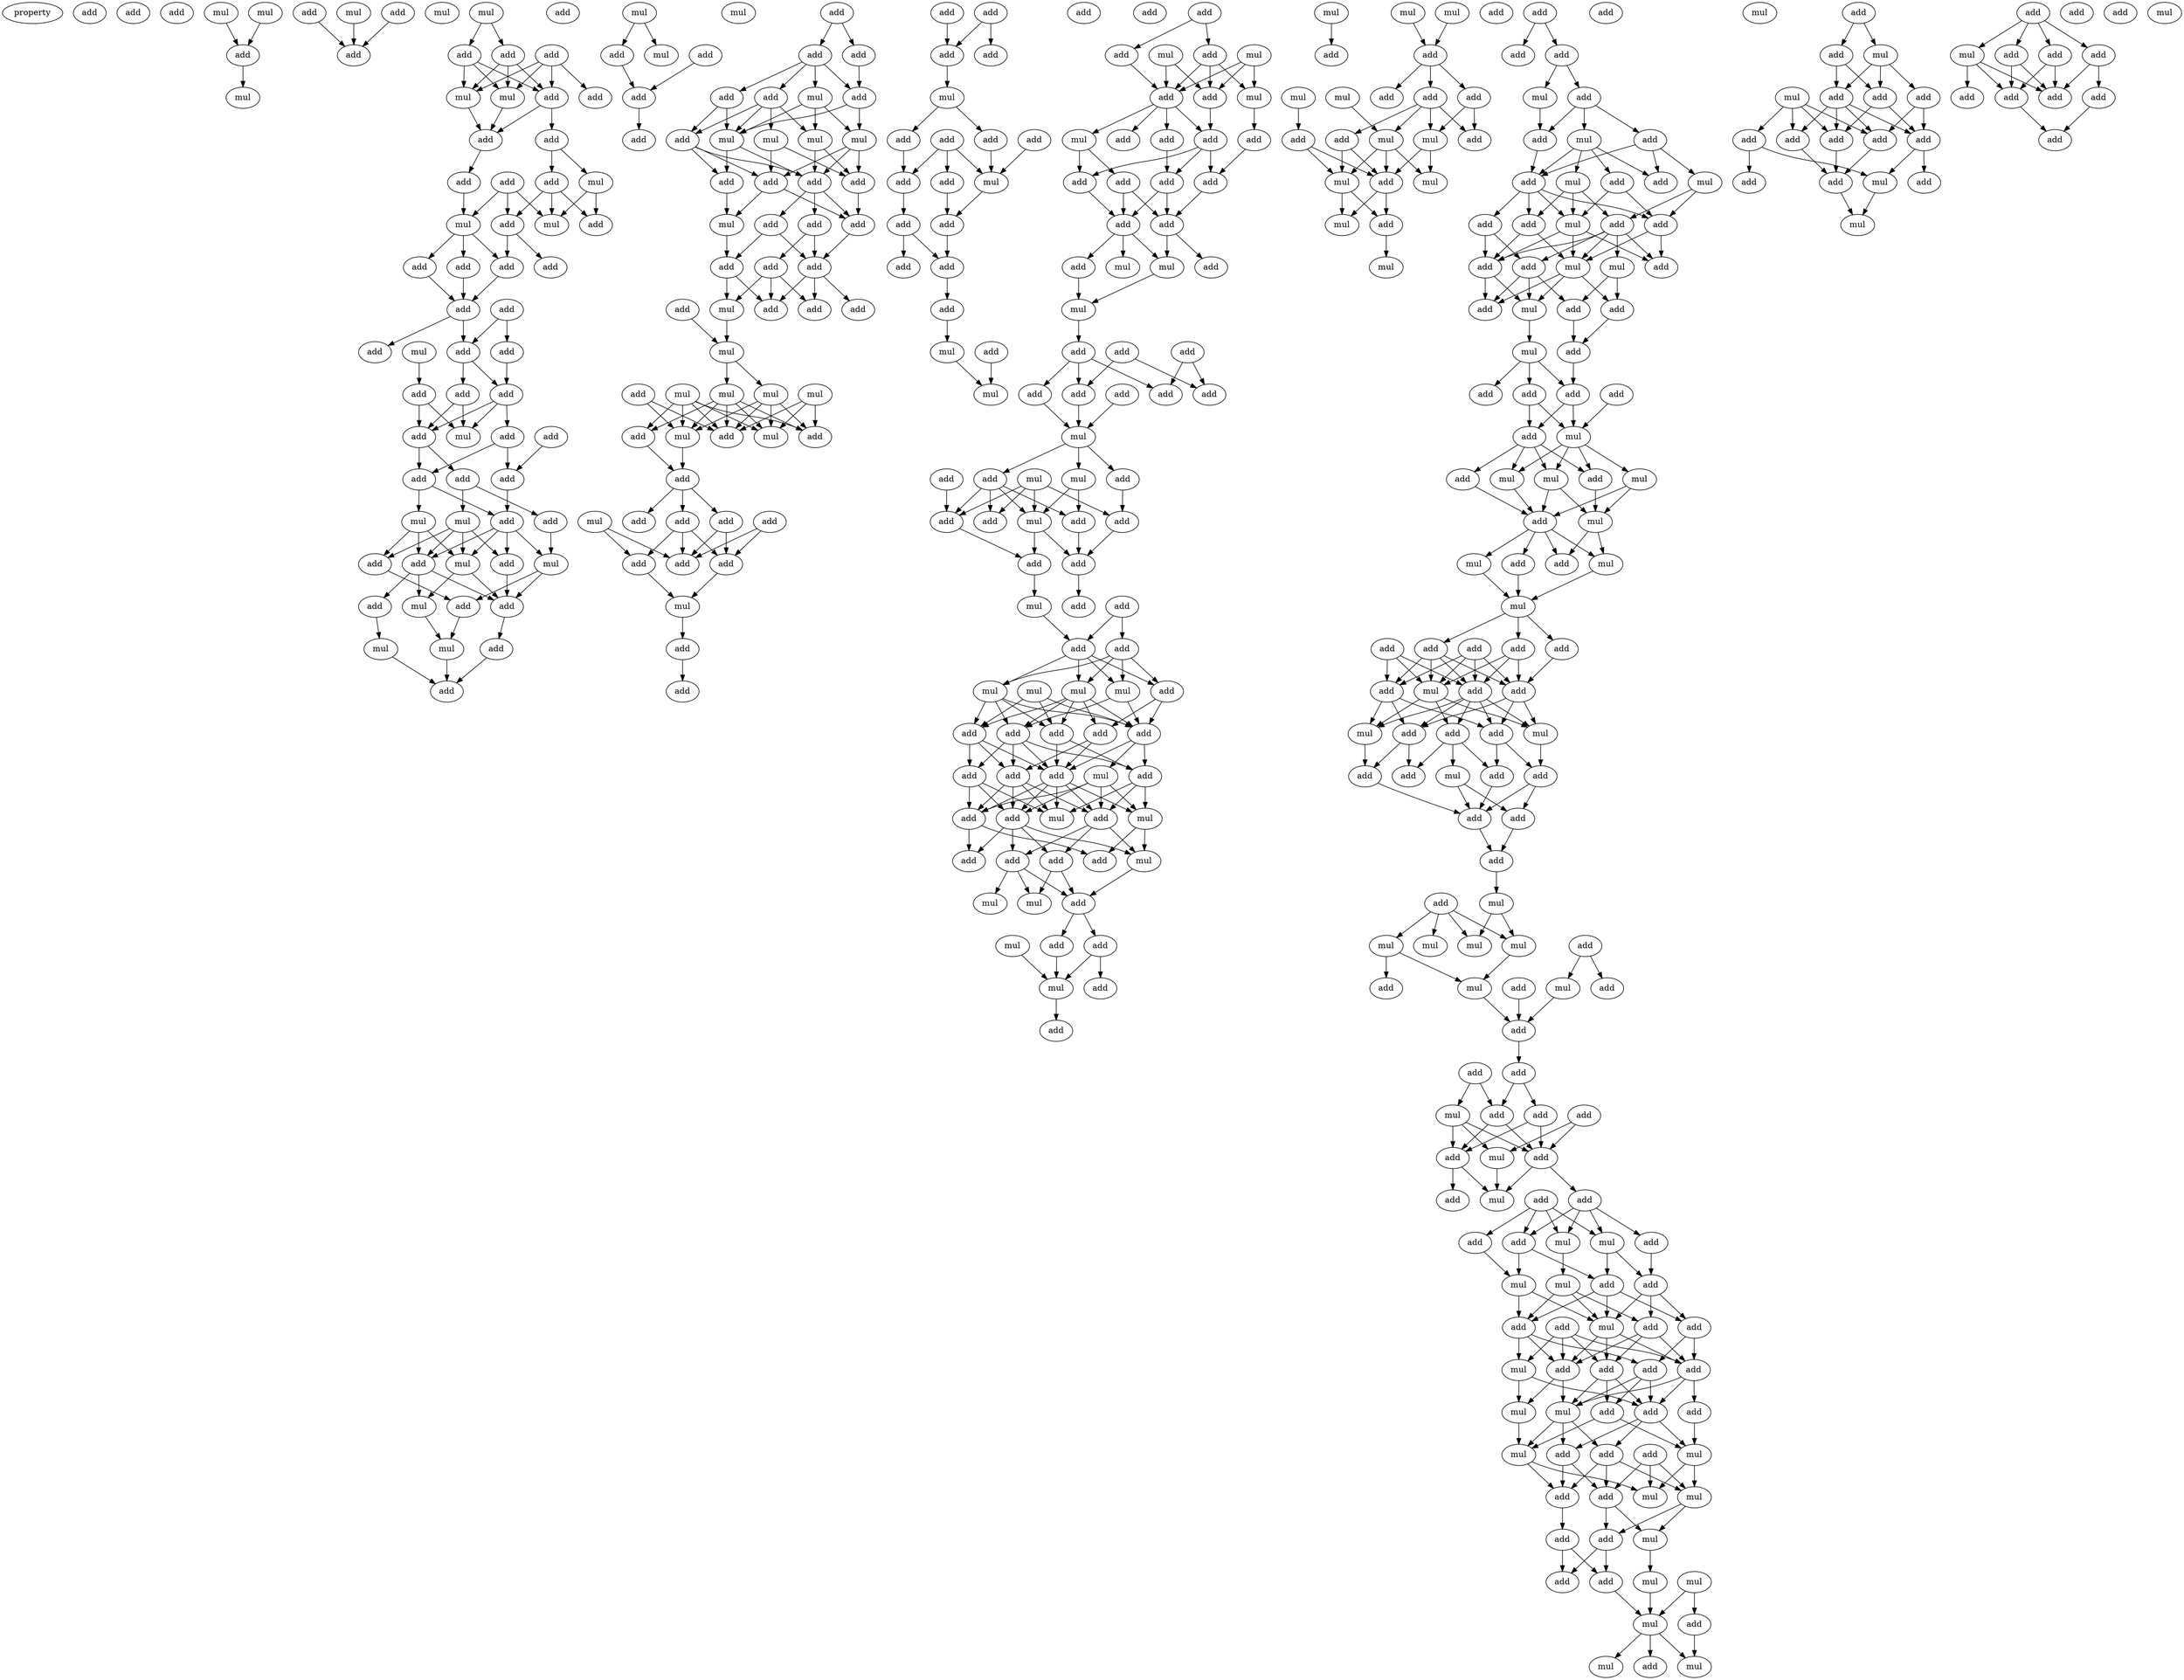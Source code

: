 digraph {
    node [fontcolor=black]
    property [mul=2,lf=1.5]
    0 [ label = add ];
    1 [ label = add ];
    2 [ label = add ];
    3 [ label = mul ];
    4 [ label = mul ];
    5 [ label = add ];
    6 [ label = add ];
    7 [ label = mul ];
    8 [ label = mul ];
    9 [ label = mul ];
    10 [ label = add ];
    11 [ label = add ];
    12 [ label = mul ];
    13 [ label = add ];
    14 [ label = add ];
    15 [ label = add ];
    16 [ label = add ];
    17 [ label = add ];
    18 [ label = mul ];
    19 [ label = mul ];
    20 [ label = add ];
    21 [ label = add ];
    22 [ label = add ];
    23 [ label = add ];
    24 [ label = add ];
    25 [ label = mul ];
    26 [ label = add ];
    27 [ label = mul ];
    28 [ label = mul ];
    29 [ label = add ];
    30 [ label = add ];
    31 [ label = add ];
    32 [ label = add ];
    33 [ label = add ];
    34 [ label = add ];
    35 [ label = add ];
    36 [ label = add ];
    37 [ label = add ];
    38 [ label = add ];
    39 [ label = mul ];
    40 [ label = add ];
    41 [ label = add ];
    42 [ label = add ];
    43 [ label = add ];
    44 [ label = mul ];
    45 [ label = add ];
    46 [ label = add ];
    47 [ label = add ];
    48 [ label = add ];
    49 [ label = add ];
    50 [ label = add ];
    51 [ label = add ];
    52 [ label = mul ];
    53 [ label = mul ];
    54 [ label = add ];
    55 [ label = mul ];
    56 [ label = add ];
    57 [ label = mul ];
    58 [ label = add ];
    59 [ label = add ];
    60 [ label = mul ];
    61 [ label = add ];
    62 [ label = add ];
    63 [ label = add ];
    64 [ label = add ];
    65 [ label = mul ];
    66 [ label = mul ];
    67 [ label = add ];
    68 [ label = mul ];
    69 [ label = add ];
    70 [ label = add ];
    71 [ label = mul ];
    72 [ label = mul ];
    73 [ label = add ];
    74 [ label = add ];
    75 [ label = add ];
    76 [ label = add ];
    77 [ label = add ];
    78 [ label = add ];
    79 [ label = add ];
    80 [ label = mul ];
    81 [ label = add ];
    82 [ label = mul ];
    83 [ label = mul ];
    84 [ label = add ];
    85 [ label = mul ];
    86 [ label = mul ];
    87 [ label = add ];
    88 [ label = add ];
    89 [ label = add ];
    90 [ label = add ];
    91 [ label = add ];
    92 [ label = mul ];
    93 [ label = add ];
    94 [ label = add ];
    95 [ label = add ];
    96 [ label = add ];
    97 [ label = add ];
    98 [ label = add ];
    99 [ label = add ];
    100 [ label = add ];
    101 [ label = mul ];
    102 [ label = add ];
    103 [ label = mul ];
    104 [ label = mul ];
    105 [ label = mul ];
    106 [ label = mul ];
    107 [ label = mul ];
    108 [ label = add ];
    109 [ label = add ];
    110 [ label = add ];
    111 [ label = mul ];
    112 [ label = mul ];
    113 [ label = add ];
    114 [ label = add ];
    115 [ label = mul ];
    116 [ label = add ];
    117 [ label = add ];
    118 [ label = add ];
    119 [ label = add ];
    120 [ label = add ];
    121 [ label = add ];
    122 [ label = add ];
    123 [ label = mul ];
    124 [ label = add ];
    125 [ label = add ];
    126 [ label = add ];
    127 [ label = add ];
    128 [ label = add ];
    129 [ label = add ];
    130 [ label = add ];
    131 [ label = mul ];
    132 [ label = add ];
    133 [ label = add ];
    134 [ label = add ];
    135 [ label = add ];
    136 [ label = add ];
    137 [ label = add ];
    138 [ label = mul ];
    139 [ label = add ];
    140 [ label = add ];
    141 [ label = add ];
    142 [ label = add ];
    143 [ label = add ];
    144 [ label = mul ];
    145 [ label = add ];
    146 [ label = add ];
    147 [ label = mul ];
    148 [ label = add ];
    149 [ label = mul ];
    150 [ label = add ];
    151 [ label = add ];
    152 [ label = mul ];
    153 [ label = add ];
    154 [ label = add ];
    155 [ label = mul ];
    156 [ label = add ];
    157 [ label = add ];
    158 [ label = add ];
    159 [ label = add ];
    160 [ label = mul ];
    161 [ label = add ];
    162 [ label = add ];
    163 [ label = add ];
    164 [ label = add ];
    165 [ label = add ];
    166 [ label = add ];
    167 [ label = mul ];
    168 [ label = add ];
    169 [ label = add ];
    170 [ label = mul ];
    171 [ label = mul ];
    172 [ label = add ];
    173 [ label = add ];
    174 [ label = add ];
    175 [ label = add ];
    176 [ label = add ];
    177 [ label = add ];
    178 [ label = add ];
    179 [ label = add ];
    180 [ label = mul ];
    181 [ label = add ];
    182 [ label = add ];
    183 [ label = mul ];
    184 [ label = add ];
    185 [ label = mul ];
    186 [ label = mul ];
    187 [ label = add ];
    188 [ label = add ];
    189 [ label = add ];
    190 [ label = add ];
    191 [ label = add ];
    192 [ label = add ];
    193 [ label = add ];
    194 [ label = mul ];
    195 [ label = add ];
    196 [ label = add ];
    197 [ label = add ];
    198 [ label = mul ];
    199 [ label = mul ];
    200 [ label = add ];
    201 [ label = mul ];
    202 [ label = mul ];
    203 [ label = add ];
    204 [ label = add ];
    205 [ label = add ];
    206 [ label = add ];
    207 [ label = add ];
    208 [ label = add ];
    209 [ label = mul ];
    210 [ label = add ];
    211 [ label = add ];
    212 [ label = add ];
    213 [ label = add ];
    214 [ label = mul ];
    215 [ label = add ];
    216 [ label = add ];
    217 [ label = mul ];
    218 [ label = add ];
    219 [ label = add ];
    220 [ label = add ];
    221 [ label = add ];
    222 [ label = mul ];
    223 [ label = add ];
    224 [ label = mul ];
    225 [ label = mul ];
    226 [ label = add ];
    227 [ label = add ];
    228 [ label = mul ];
    229 [ label = mul ];
    230 [ label = add ];
    231 [ label = add ];
    232 [ label = mul ];
    233 [ label = mul ];
    234 [ label = add ];
    235 [ label = mul ];
    236 [ label = add ];
    237 [ label = add ];
    238 [ label = mul ];
    239 [ label = add ];
    240 [ label = add ];
    241 [ label = add ];
    242 [ label = mul ];
    243 [ label = add ];
    244 [ label = mul ];
    245 [ label = add ];
    246 [ label = add ];
    247 [ label = mul ];
    248 [ label = mul ];
    249 [ label = mul ];
    250 [ label = add ];
    251 [ label = add ];
    252 [ label = add ];
    253 [ label = mul ];
    254 [ label = mul ];
    255 [ label = add ];
    256 [ label = add ];
    257 [ label = add ];
    258 [ label = mul ];
    259 [ label = add ];
    260 [ label = add ];
    261 [ label = mul ];
    262 [ label = add ];
    263 [ label = add ];
    264 [ label = mul ];
    265 [ label = mul ];
    266 [ label = add ];
    267 [ label = add ];
    268 [ label = add ];
    269 [ label = add ];
    270 [ label = mul ];
    271 [ label = add ];
    272 [ label = add ];
    273 [ label = mul ];
    274 [ label = add ];
    275 [ label = mul ];
    276 [ label = add ];
    277 [ label = mul ];
    278 [ label = add ];
    279 [ label = add ];
    280 [ label = add ];
    281 [ label = mul ];
    282 [ label = add ];
    283 [ label = add ];
    284 [ label = add ];
    285 [ label = add ];
    286 [ label = add ];
    287 [ label = add ];
    288 [ label = mul ];
    289 [ label = mul ];
    290 [ label = add ];
    291 [ label = add ];
    292 [ label = mul ];
    293 [ label = mul ];
    294 [ label = mul ];
    295 [ label = add ];
    296 [ label = mul ];
    297 [ label = add ];
    298 [ label = mul ];
    299 [ label = add ];
    300 [ label = add ];
    301 [ label = mul ];
    302 [ label = add ];
    303 [ label = add ];
    304 [ label = add ];
    305 [ label = add ];
    306 [ label = add ];
    307 [ label = mul ];
    308 [ label = add ];
    309 [ label = add ];
    310 [ label = add ];
    311 [ label = mul ];
    312 [ label = add ];
    313 [ label = add ];
    314 [ label = mul ];
    315 [ label = add ];
    316 [ label = mul ];
    317 [ label = add ];
    318 [ label = add ];
    319 [ label = add ];
    320 [ label = add ];
    321 [ label = add ];
    322 [ label = add ];
    323 [ label = mul ];
    324 [ label = add ];
    325 [ label = mul ];
    326 [ label = add ];
    327 [ label = mul ];
    328 [ label = add ];
    329 [ label = mul ];
    330 [ label = mul ];
    331 [ label = mul ];
    332 [ label = add ];
    333 [ label = add ];
    334 [ label = mul ];
    335 [ label = add ];
    336 [ label = mul ];
    337 [ label = add ];
    338 [ label = add ];
    339 [ label = add ];
    340 [ label = mul ];
    341 [ label = add ];
    342 [ label = add ];
    343 [ label = add ];
    344 [ label = add ];
    345 [ label = add ];
    346 [ label = mul ];
    347 [ label = add ];
    348 [ label = mul ];
    349 [ label = add ];
    350 [ label = add ];
    351 [ label = mul ];
    352 [ label = add ];
    353 [ label = add ];
    354 [ label = mul ];
    355 [ label = add ];
    356 [ label = add ];
    357 [ label = mul ];
    358 [ label = add ];
    359 [ label = mul ];
    360 [ label = add ];
    361 [ label = add ];
    362 [ label = mul ];
    363 [ label = add ];
    364 [ label = add ];
    365 [ label = add ];
    366 [ label = add ];
    367 [ label = add ];
    368 [ label = mul ];
    369 [ label = add ];
    370 [ label = add ];
    371 [ label = add ];
    372 [ label = mul ];
    373 [ label = add ];
    374 [ label = mul ];
    375 [ label = add ];
    376 [ label = add ];
    377 [ label = mul ];
    378 [ label = mul ];
    379 [ label = add ];
    380 [ label = mul ];
    381 [ label = add ];
    382 [ label = add ];
    383 [ label = mul ];
    384 [ label = add ];
    385 [ label = add ];
    386 [ label = mul ];
    387 [ label = mul ];
    388 [ label = add ];
    389 [ label = mul ];
    390 [ label = add ];
    391 [ label = mul ];
    392 [ label = add ];
    393 [ label = mul ];
    394 [ label = add ];
    395 [ label = mul ];
    396 [ label = add ];
    397 [ label = add ];
    398 [ label = mul ];
    399 [ label = add ];
    400 [ label = add ];
    401 [ label = mul ];
    402 [ label = add ];
    403 [ label = add ];
    404 [ label = add ];
    405 [ label = add ];
    406 [ label = add ];
    407 [ label = add ];
    408 [ label = add ];
    409 [ label = add ];
    410 [ label = mul ];
    411 [ label = add ];
    412 [ label = mul ];
    413 [ label = add ];
    414 [ label = add ];
    415 [ label = mul ];
    416 [ label = add ];
    417 [ label = add ];
    418 [ label = add ];
    419 [ label = add ];
    420 [ label = add ];
    421 [ label = add ];
    422 [ label = add ];
    423 [ label = add ];
    424 [ label = add ];
    425 [ label = mul ];
    3 -> 5 [ name = 0 ];
    4 -> 5 [ name = 1 ];
    5 -> 7 [ name = 2 ];
    6 -> 11 [ name = 3 ];
    9 -> 11 [ name = 4 ];
    10 -> 11 [ name = 5 ];
    12 -> 15 [ name = 6 ];
    12 -> 16 [ name = 7 ];
    14 -> 17 [ name = 8 ];
    14 -> 18 [ name = 9 ];
    14 -> 19 [ name = 10 ];
    14 -> 20 [ name = 11 ];
    15 -> 17 [ name = 12 ];
    15 -> 18 [ name = 13 ];
    15 -> 19 [ name = 14 ];
    16 -> 17 [ name = 15 ];
    16 -> 18 [ name = 16 ];
    16 -> 19 [ name = 17 ];
    17 -> 21 [ name = 18 ];
    17 -> 22 [ name = 19 ];
    18 -> 21 [ name = 20 ];
    19 -> 21 [ name = 21 ];
    21 -> 26 [ name = 22 ];
    22 -> 24 [ name = 23 ];
    22 -> 25 [ name = 24 ];
    23 -> 27 [ name = 25 ];
    23 -> 28 [ name = 26 ];
    23 -> 29 [ name = 27 ];
    24 -> 27 [ name = 28 ];
    24 -> 29 [ name = 29 ];
    24 -> 30 [ name = 30 ];
    25 -> 27 [ name = 31 ];
    25 -> 30 [ name = 32 ];
    26 -> 28 [ name = 33 ];
    28 -> 32 [ name = 34 ];
    28 -> 33 [ name = 35 ];
    28 -> 34 [ name = 36 ];
    29 -> 31 [ name = 37 ];
    29 -> 32 [ name = 38 ];
    32 -> 36 [ name = 39 ];
    33 -> 36 [ name = 40 ];
    34 -> 36 [ name = 41 ];
    35 -> 38 [ name = 42 ];
    35 -> 40 [ name = 43 ];
    36 -> 37 [ name = 44 ];
    36 -> 40 [ name = 45 ];
    38 -> 41 [ name = 46 ];
    39 -> 43 [ name = 47 ];
    40 -> 41 [ name = 48 ];
    40 -> 42 [ name = 49 ];
    41 -> 44 [ name = 50 ];
    41 -> 46 [ name = 51 ];
    41 -> 47 [ name = 52 ];
    42 -> 44 [ name = 53 ];
    42 -> 46 [ name = 54 ];
    43 -> 44 [ name = 55 ];
    43 -> 46 [ name = 56 ];
    45 -> 49 [ name = 57 ];
    46 -> 48 [ name = 58 ];
    46 -> 50 [ name = 59 ];
    47 -> 49 [ name = 60 ];
    47 -> 50 [ name = 61 ];
    48 -> 51 [ name = 62 ];
    48 -> 53 [ name = 63 ];
    49 -> 54 [ name = 64 ];
    50 -> 52 [ name = 65 ];
    50 -> 54 [ name = 66 ];
    51 -> 55 [ name = 67 ];
    52 -> 56 [ name = 68 ];
    52 -> 57 [ name = 69 ];
    52 -> 59 [ name = 70 ];
    53 -> 56 [ name = 71 ];
    53 -> 57 [ name = 72 ];
    53 -> 58 [ name = 73 ];
    53 -> 59 [ name = 74 ];
    54 -> 55 [ name = 75 ];
    54 -> 57 [ name = 76 ];
    54 -> 58 [ name = 77 ];
    54 -> 59 [ name = 78 ];
    55 -> 61 [ name = 79 ];
    55 -> 62 [ name = 80 ];
    56 -> 61 [ name = 81 ];
    57 -> 60 [ name = 82 ];
    57 -> 62 [ name = 83 ];
    58 -> 62 [ name = 84 ];
    59 -> 60 [ name = 85 ];
    59 -> 62 [ name = 86 ];
    59 -> 63 [ name = 87 ];
    60 -> 66 [ name = 88 ];
    61 -> 66 [ name = 89 ];
    62 -> 64 [ name = 90 ];
    63 -> 65 [ name = 91 ];
    64 -> 67 [ name = 92 ];
    65 -> 67 [ name = 93 ];
    66 -> 67 [ name = 94 ];
    68 -> 69 [ name = 95 ];
    68 -> 71 [ name = 96 ];
    69 -> 73 [ name = 97 ];
    70 -> 73 [ name = 98 ];
    73 -> 74 [ name = 99 ];
    75 -> 76 [ name = 100 ];
    75 -> 77 [ name = 101 ];
    76 -> 79 [ name = 102 ];
    77 -> 78 [ name = 103 ];
    77 -> 79 [ name = 104 ];
    77 -> 80 [ name = 105 ];
    77 -> 81 [ name = 106 ];
    78 -> 82 [ name = 107 ];
    78 -> 84 [ name = 108 ];
    78 -> 85 [ name = 109 ];
    78 -> 86 [ name = 110 ];
    79 -> 83 [ name = 111 ];
    79 -> 86 [ name = 112 ];
    80 -> 83 [ name = 113 ];
    80 -> 85 [ name = 114 ];
    80 -> 86 [ name = 115 ];
    81 -> 84 [ name = 116 ];
    81 -> 86 [ name = 117 ];
    82 -> 89 [ name = 118 ];
    82 -> 90 [ name = 119 ];
    83 -> 88 [ name = 120 ];
    83 -> 89 [ name = 121 ];
    83 -> 90 [ name = 122 ];
    84 -> 87 [ name = 123 ];
    84 -> 88 [ name = 124 ];
    84 -> 90 [ name = 125 ];
    85 -> 88 [ name = 126 ];
    85 -> 89 [ name = 127 ];
    86 -> 87 [ name = 128 ];
    86 -> 88 [ name = 129 ];
    87 -> 92 [ name = 130 ];
    88 -> 91 [ name = 131 ];
    88 -> 93 [ name = 132 ];
    88 -> 94 [ name = 133 ];
    89 -> 93 [ name = 134 ];
    90 -> 92 [ name = 135 ];
    90 -> 93 [ name = 136 ];
    91 -> 96 [ name = 137 ];
    91 -> 97 [ name = 138 ];
    92 -> 96 [ name = 139 ];
    93 -> 97 [ name = 140 ];
    94 -> 95 [ name = 141 ];
    94 -> 97 [ name = 142 ];
    95 -> 98 [ name = 143 ];
    95 -> 99 [ name = 144 ];
    95 -> 101 [ name = 145 ];
    96 -> 98 [ name = 146 ];
    96 -> 101 [ name = 147 ];
    97 -> 98 [ name = 148 ];
    97 -> 99 [ name = 149 ];
    97 -> 102 [ name = 150 ];
    100 -> 103 [ name = 151 ];
    101 -> 103 [ name = 152 ];
    103 -> 105 [ name = 153 ];
    103 -> 107 [ name = 154 ];
    104 -> 109 [ name = 155 ];
    104 -> 110 [ name = 156 ];
    104 -> 111 [ name = 157 ];
    104 -> 112 [ name = 158 ];
    104 -> 113 [ name = 159 ];
    105 -> 110 [ name = 160 ];
    105 -> 111 [ name = 161 ];
    105 -> 112 [ name = 162 ];
    105 -> 113 [ name = 163 ];
    106 -> 110 [ name = 164 ];
    106 -> 111 [ name = 165 ];
    106 -> 113 [ name = 166 ];
    107 -> 109 [ name = 167 ];
    107 -> 110 [ name = 168 ];
    107 -> 111 [ name = 169 ];
    107 -> 112 [ name = 170 ];
    107 -> 113 [ name = 171 ];
    108 -> 110 [ name = 172 ];
    108 -> 112 [ name = 173 ];
    109 -> 114 [ name = 174 ];
    112 -> 114 [ name = 175 ];
    114 -> 117 [ name = 176 ];
    114 -> 118 [ name = 177 ];
    114 -> 119 [ name = 178 ];
    115 -> 120 [ name = 179 ];
    115 -> 122 [ name = 180 ];
    116 -> 121 [ name = 181 ];
    116 -> 122 [ name = 182 ];
    117 -> 121 [ name = 183 ];
    117 -> 122 [ name = 184 ];
    118 -> 120 [ name = 185 ];
    118 -> 121 [ name = 186 ];
    118 -> 122 [ name = 187 ];
    120 -> 123 [ name = 188 ];
    121 -> 123 [ name = 189 ];
    123 -> 124 [ name = 190 ];
    124 -> 130 [ name = 191 ];
    125 -> 129 [ name = 192 ];
    126 -> 128 [ name = 193 ];
    126 -> 129 [ name = 194 ];
    129 -> 131 [ name = 195 ];
    131 -> 133 [ name = 196 ];
    131 -> 135 [ name = 197 ];
    132 -> 136 [ name = 198 ];
    132 -> 137 [ name = 199 ];
    132 -> 138 [ name = 200 ];
    133 -> 136 [ name = 201 ];
    134 -> 138 [ name = 202 ];
    135 -> 138 [ name = 203 ];
    136 -> 139 [ name = 204 ];
    137 -> 140 [ name = 205 ];
    138 -> 140 [ name = 206 ];
    139 -> 141 [ name = 207 ];
    139 -> 142 [ name = 208 ];
    140 -> 142 [ name = 209 ];
    142 -> 143 [ name = 210 ];
    143 -> 144 [ name = 211 ];
    144 -> 147 [ name = 212 ];
    145 -> 147 [ name = 213 ];
    148 -> 150 [ name = 214 ];
    148 -> 151 [ name = 215 ];
    149 -> 153 [ name = 216 ];
    149 -> 154 [ name = 217 ];
    149 -> 155 [ name = 218 ];
    150 -> 154 [ name = 219 ];
    151 -> 153 [ name = 220 ];
    151 -> 154 [ name = 221 ];
    151 -> 155 [ name = 222 ];
    152 -> 153 [ name = 223 ];
    152 -> 154 [ name = 224 ];
    153 -> 159 [ name = 225 ];
    154 -> 156 [ name = 226 ];
    154 -> 157 [ name = 227 ];
    154 -> 159 [ name = 228 ];
    154 -> 160 [ name = 229 ];
    155 -> 158 [ name = 230 ];
    157 -> 161 [ name = 231 ];
    158 -> 163 [ name = 232 ];
    159 -> 161 [ name = 233 ];
    159 -> 162 [ name = 234 ];
    159 -> 163 [ name = 235 ];
    160 -> 162 [ name = 236 ];
    160 -> 164 [ name = 237 ];
    161 -> 165 [ name = 238 ];
    161 -> 166 [ name = 239 ];
    162 -> 166 [ name = 240 ];
    163 -> 165 [ name = 241 ];
    164 -> 165 [ name = 242 ];
    164 -> 166 [ name = 243 ];
    165 -> 167 [ name = 244 ];
    165 -> 169 [ name = 245 ];
    166 -> 167 [ name = 246 ];
    166 -> 168 [ name = 247 ];
    166 -> 170 [ name = 248 ];
    167 -> 171 [ name = 249 ];
    168 -> 171 [ name = 250 ];
    171 -> 173 [ name = 251 ];
    172 -> 176 [ name = 252 ];
    172 -> 177 [ name = 253 ];
    173 -> 175 [ name = 254 ];
    173 -> 176 [ name = 255 ];
    173 -> 179 [ name = 256 ];
    174 -> 175 [ name = 257 ];
    174 -> 177 [ name = 258 ];
    175 -> 180 [ name = 259 ];
    178 -> 180 [ name = 260 ];
    179 -> 180 [ name = 261 ];
    180 -> 181 [ name = 262 ];
    180 -> 182 [ name = 263 ];
    180 -> 183 [ name = 264 ];
    181 -> 190 [ name = 265 ];
    182 -> 186 [ name = 266 ];
    182 -> 187 [ name = 267 ];
    182 -> 188 [ name = 268 ];
    182 -> 189 [ name = 269 ];
    183 -> 186 [ name = 270 ];
    183 -> 189 [ name = 271 ];
    184 -> 187 [ name = 272 ];
    185 -> 186 [ name = 273 ];
    185 -> 187 [ name = 274 ];
    185 -> 188 [ name = 275 ];
    185 -> 190 [ name = 276 ];
    186 -> 191 [ name = 277 ];
    186 -> 192 [ name = 278 ];
    187 -> 191 [ name = 279 ];
    189 -> 192 [ name = 280 ];
    190 -> 192 [ name = 281 ];
    191 -> 194 [ name = 282 ];
    192 -> 193 [ name = 283 ];
    194 -> 196 [ name = 284 ];
    195 -> 196 [ name = 285 ];
    195 -> 197 [ name = 286 ];
    196 -> 198 [ name = 287 ];
    196 -> 199 [ name = 288 ];
    196 -> 200 [ name = 289 ];
    196 -> 202 [ name = 290 ];
    197 -> 198 [ name = 291 ];
    197 -> 199 [ name = 292 ];
    197 -> 200 [ name = 293 ];
    197 -> 202 [ name = 294 ];
    198 -> 203 [ name = 295 ];
    198 -> 205 [ name = 296 ];
    199 -> 203 [ name = 297 ];
    199 -> 204 [ name = 298 ];
    199 -> 205 [ name = 299 ];
    199 -> 206 [ name = 300 ];
    199 -> 207 [ name = 301 ];
    200 -> 205 [ name = 302 ];
    200 -> 207 [ name = 303 ];
    201 -> 204 [ name = 304 ];
    201 -> 205 [ name = 305 ];
    201 -> 206 [ name = 306 ];
    202 -> 203 [ name = 307 ];
    202 -> 204 [ name = 308 ];
    202 -> 205 [ name = 309 ];
    202 -> 206 [ name = 310 ];
    203 -> 208 [ name = 311 ];
    203 -> 210 [ name = 312 ];
    203 -> 211 [ name = 313 ];
    203 -> 212 [ name = 314 ];
    204 -> 208 [ name = 315 ];
    204 -> 212 [ name = 316 ];
    205 -> 208 [ name = 317 ];
    205 -> 209 [ name = 318 ];
    205 -> 212 [ name = 319 ];
    206 -> 210 [ name = 320 ];
    206 -> 211 [ name = 321 ];
    206 -> 212 [ name = 322 ];
    207 -> 211 [ name = 323 ];
    207 -> 212 [ name = 324 ];
    208 -> 214 [ name = 325 ];
    208 -> 215 [ name = 326 ];
    208 -> 217 [ name = 327 ];
    209 -> 213 [ name = 328 ];
    209 -> 214 [ name = 329 ];
    209 -> 215 [ name = 330 ];
    209 -> 216 [ name = 331 ];
    210 -> 213 [ name = 332 ];
    210 -> 216 [ name = 333 ];
    210 -> 217 [ name = 334 ];
    211 -> 213 [ name = 335 ];
    211 -> 215 [ name = 336 ];
    211 -> 216 [ name = 337 ];
    211 -> 217 [ name = 338 ];
    212 -> 213 [ name = 339 ];
    212 -> 214 [ name = 340 ];
    212 -> 215 [ name = 341 ];
    212 -> 216 [ name = 342 ];
    212 -> 217 [ name = 343 ];
    213 -> 219 [ name = 344 ];
    213 -> 221 [ name = 345 ];
    214 -> 221 [ name = 346 ];
    214 -> 222 [ name = 347 ];
    215 -> 218 [ name = 348 ];
    215 -> 220 [ name = 349 ];
    215 -> 222 [ name = 350 ];
    216 -> 218 [ name = 351 ];
    216 -> 219 [ name = 352 ];
    216 -> 220 [ name = 353 ];
    216 -> 222 [ name = 354 ];
    218 -> 223 [ name = 355 ];
    218 -> 224 [ name = 356 ];
    218 -> 225 [ name = 357 ];
    220 -> 223 [ name = 358 ];
    220 -> 224 [ name = 359 ];
    222 -> 223 [ name = 360 ];
    223 -> 226 [ name = 361 ];
    223 -> 227 [ name = 362 ];
    226 -> 229 [ name = 363 ];
    226 -> 230 [ name = 364 ];
    227 -> 229 [ name = 365 ];
    228 -> 229 [ name = 366 ];
    229 -> 231 [ name = 367 ];
    232 -> 234 [ name = 368 ];
    233 -> 237 [ name = 369 ];
    235 -> 237 [ name = 370 ];
    237 -> 239 [ name = 371 ];
    237 -> 240 [ name = 372 ];
    237 -> 241 [ name = 373 ];
    238 -> 246 [ name = 374 ];
    239 -> 243 [ name = 375 ];
    239 -> 244 [ name = 376 ];
    240 -> 243 [ name = 377 ];
    240 -> 244 [ name = 378 ];
    240 -> 245 [ name = 379 ];
    240 -> 247 [ name = 380 ];
    242 -> 247 [ name = 381 ];
    244 -> 248 [ name = 382 ];
    244 -> 250 [ name = 383 ];
    245 -> 249 [ name = 384 ];
    245 -> 250 [ name = 385 ];
    246 -> 249 [ name = 386 ];
    246 -> 250 [ name = 387 ];
    247 -> 248 [ name = 388 ];
    247 -> 249 [ name = 389 ];
    247 -> 250 [ name = 390 ];
    249 -> 251 [ name = 391 ];
    249 -> 253 [ name = 392 ];
    250 -> 251 [ name = 393 ];
    250 -> 253 [ name = 394 ];
    251 -> 254 [ name = 395 ];
    252 -> 255 [ name = 396 ];
    252 -> 256 [ name = 397 ];
    256 -> 257 [ name = 398 ];
    256 -> 258 [ name = 399 ];
    257 -> 259 [ name = 400 ];
    257 -> 260 [ name = 401 ];
    257 -> 261 [ name = 402 ];
    258 -> 259 [ name = 403 ];
    259 -> 263 [ name = 404 ];
    260 -> 262 [ name = 405 ];
    260 -> 263 [ name = 406 ];
    260 -> 265 [ name = 407 ];
    261 -> 262 [ name = 408 ];
    261 -> 263 [ name = 409 ];
    261 -> 264 [ name = 410 ];
    261 -> 266 [ name = 411 ];
    263 -> 267 [ name = 412 ];
    263 -> 268 [ name = 413 ];
    263 -> 269 [ name = 414 ];
    263 -> 270 [ name = 415 ];
    264 -> 269 [ name = 416 ];
    264 -> 270 [ name = 417 ];
    264 -> 271 [ name = 418 ];
    265 -> 267 [ name = 419 ];
    265 -> 271 [ name = 420 ];
    266 -> 267 [ name = 421 ];
    266 -> 270 [ name = 422 ];
    267 -> 274 [ name = 423 ];
    267 -> 275 [ name = 424 ];
    268 -> 272 [ name = 425 ];
    268 -> 276 [ name = 426 ];
    269 -> 275 [ name = 427 ];
    269 -> 276 [ name = 428 ];
    270 -> 274 [ name = 429 ];
    270 -> 275 [ name = 430 ];
    270 -> 276 [ name = 431 ];
    271 -> 272 [ name = 432 ];
    271 -> 273 [ name = 433 ];
    271 -> 274 [ name = 434 ];
    271 -> 275 [ name = 435 ];
    271 -> 276 [ name = 436 ];
    272 -> 277 [ name = 437 ];
    272 -> 278 [ name = 438 ];
    272 -> 279 [ name = 439 ];
    273 -> 278 [ name = 440 ];
    273 -> 280 [ name = 441 ];
    275 -> 277 [ name = 442 ];
    275 -> 279 [ name = 443 ];
    275 -> 280 [ name = 444 ];
    276 -> 277 [ name = 445 ];
    276 -> 279 [ name = 446 ];
    277 -> 281 [ name = 447 ];
    278 -> 282 [ name = 448 ];
    280 -> 282 [ name = 449 ];
    281 -> 283 [ name = 450 ];
    281 -> 284 [ name = 451 ];
    281 -> 286 [ name = 452 ];
    282 -> 286 [ name = 453 ];
    284 -> 287 [ name = 454 ];
    284 -> 288 [ name = 455 ];
    285 -> 288 [ name = 456 ];
    286 -> 287 [ name = 457 ];
    286 -> 288 [ name = 458 ];
    287 -> 289 [ name = 459 ];
    287 -> 290 [ name = 460 ];
    287 -> 291 [ name = 461 ];
    287 -> 293 [ name = 462 ];
    288 -> 289 [ name = 463 ];
    288 -> 290 [ name = 464 ];
    288 -> 292 [ name = 465 ];
    288 -> 293 [ name = 466 ];
    289 -> 295 [ name = 467 ];
    290 -> 294 [ name = 468 ];
    291 -> 295 [ name = 469 ];
    292 -> 294 [ name = 470 ];
    292 -> 295 [ name = 471 ];
    293 -> 294 [ name = 472 ];
    293 -> 295 [ name = 473 ];
    294 -> 298 [ name = 474 ];
    294 -> 299 [ name = 475 ];
    295 -> 296 [ name = 476 ];
    295 -> 298 [ name = 477 ];
    295 -> 299 [ name = 478 ];
    295 -> 300 [ name = 479 ];
    296 -> 301 [ name = 480 ];
    298 -> 301 [ name = 481 ];
    300 -> 301 [ name = 482 ];
    301 -> 302 [ name = 483 ];
    301 -> 303 [ name = 484 ];
    301 -> 305 [ name = 485 ];
    302 -> 307 [ name = 486 ];
    302 -> 309 [ name = 487 ];
    302 -> 310 [ name = 488 ];
    303 -> 307 [ name = 489 ];
    303 -> 308 [ name = 490 ];
    303 -> 309 [ name = 491 ];
    303 -> 310 [ name = 492 ];
    304 -> 307 [ name = 493 ];
    304 -> 308 [ name = 494 ];
    304 -> 309 [ name = 495 ];
    304 -> 310 [ name = 496 ];
    305 -> 310 [ name = 497 ];
    306 -> 307 [ name = 498 ];
    306 -> 308 [ name = 499 ];
    306 -> 309 [ name = 500 ];
    307 -> 311 [ name = 501 ];
    307 -> 314 [ name = 502 ];
    307 -> 315 [ name = 503 ];
    308 -> 311 [ name = 504 ];
    308 -> 312 [ name = 505 ];
    308 -> 313 [ name = 506 ];
    309 -> 311 [ name = 507 ];
    309 -> 312 [ name = 508 ];
    309 -> 313 [ name = 509 ];
    309 -> 314 [ name = 510 ];
    309 -> 315 [ name = 511 ];
    310 -> 312 [ name = 512 ];
    310 -> 313 [ name = 513 ];
    310 -> 314 [ name = 514 ];
    311 -> 319 [ name = 515 ];
    312 -> 317 [ name = 516 ];
    312 -> 319 [ name = 517 ];
    313 -> 318 [ name = 518 ];
    313 -> 320 [ name = 519 ];
    314 -> 318 [ name = 520 ];
    315 -> 316 [ name = 521 ];
    315 -> 317 [ name = 522 ];
    315 -> 320 [ name = 523 ];
    316 -> 321 [ name = 524 ];
    316 -> 322 [ name = 525 ];
    318 -> 321 [ name = 526 ];
    318 -> 322 [ name = 527 ];
    319 -> 322 [ name = 528 ];
    320 -> 322 [ name = 529 ];
    321 -> 324 [ name = 530 ];
    322 -> 324 [ name = 531 ];
    324 -> 325 [ name = 532 ];
    325 -> 330 [ name = 533 ];
    325 -> 331 [ name = 534 ];
    326 -> 327 [ name = 535 ];
    326 -> 329 [ name = 536 ];
    326 -> 330 [ name = 537 ];
    326 -> 331 [ name = 538 ];
    328 -> 335 [ name = 539 ];
    328 -> 336 [ name = 540 ];
    329 -> 332 [ name = 541 ];
    329 -> 334 [ name = 542 ];
    330 -> 334 [ name = 543 ];
    333 -> 337 [ name = 544 ];
    334 -> 337 [ name = 545 ];
    336 -> 337 [ name = 546 ];
    337 -> 338 [ name = 547 ];
    338 -> 341 [ name = 548 ];
    338 -> 343 [ name = 549 ];
    339 -> 340 [ name = 550 ];
    339 -> 341 [ name = 551 ];
    340 -> 344 [ name = 552 ];
    340 -> 345 [ name = 553 ];
    340 -> 346 [ name = 554 ];
    341 -> 344 [ name = 555 ];
    341 -> 345 [ name = 556 ];
    342 -> 345 [ name = 557 ];
    342 -> 346 [ name = 558 ];
    343 -> 344 [ name = 559 ];
    343 -> 345 [ name = 560 ];
    344 -> 347 [ name = 561 ];
    344 -> 348 [ name = 562 ];
    345 -> 348 [ name = 563 ];
    345 -> 349 [ name = 564 ];
    346 -> 348 [ name = 565 ];
    349 -> 351 [ name = 566 ];
    349 -> 352 [ name = 567 ];
    349 -> 353 [ name = 568 ];
    349 -> 354 [ name = 569 ];
    350 -> 351 [ name = 570 ];
    350 -> 353 [ name = 571 ];
    350 -> 354 [ name = 572 ];
    350 -> 355 [ name = 573 ];
    351 -> 357 [ name = 574 ];
    352 -> 356 [ name = 575 ];
    353 -> 358 [ name = 576 ];
    353 -> 359 [ name = 577 ];
    354 -> 356 [ name = 578 ];
    354 -> 358 [ name = 579 ];
    355 -> 359 [ name = 580 ];
    356 -> 362 [ name = 581 ];
    356 -> 363 [ name = 582 ];
    356 -> 364 [ name = 583 ];
    357 -> 360 [ name = 584 ];
    357 -> 362 [ name = 585 ];
    357 -> 363 [ name = 586 ];
    358 -> 360 [ name = 587 ];
    358 -> 362 [ name = 588 ];
    358 -> 364 [ name = 589 ];
    359 -> 360 [ name = 590 ];
    359 -> 362 [ name = 591 ];
    360 -> 365 [ name = 592 ];
    360 -> 368 [ name = 593 ];
    360 -> 369 [ name = 594 ];
    361 -> 365 [ name = 595 ];
    361 -> 366 [ name = 596 ];
    361 -> 367 [ name = 597 ];
    361 -> 368 [ name = 598 ];
    362 -> 365 [ name = 599 ];
    362 -> 366 [ name = 600 ];
    362 -> 367 [ name = 601 ];
    363 -> 365 [ name = 602 ];
    363 -> 366 [ name = 603 ];
    363 -> 367 [ name = 604 ];
    364 -> 367 [ name = 605 ];
    364 -> 369 [ name = 606 ];
    365 -> 372 [ name = 607 ];
    365 -> 374 [ name = 608 ];
    366 -> 370 [ name = 609 ];
    366 -> 373 [ name = 610 ];
    366 -> 374 [ name = 611 ];
    367 -> 370 [ name = 612 ];
    367 -> 371 [ name = 613 ];
    367 -> 374 [ name = 614 ];
    368 -> 370 [ name = 615 ];
    368 -> 372 [ name = 616 ];
    369 -> 370 [ name = 617 ];
    369 -> 373 [ name = 618 ];
    369 -> 374 [ name = 619 ];
    370 -> 375 [ name = 620 ];
    370 -> 378 [ name = 621 ];
    370 -> 379 [ name = 622 ];
    371 -> 378 [ name = 623 ];
    372 -> 377 [ name = 624 ];
    373 -> 377 [ name = 625 ];
    373 -> 378 [ name = 626 ];
    374 -> 375 [ name = 627 ];
    374 -> 377 [ name = 628 ];
    374 -> 379 [ name = 629 ];
    375 -> 381 [ name = 630 ];
    375 -> 382 [ name = 631 ];
    376 -> 380 [ name = 632 ];
    376 -> 381 [ name = 633 ];
    376 -> 383 [ name = 634 ];
    377 -> 382 [ name = 635 ];
    377 -> 383 [ name = 636 ];
    378 -> 380 [ name = 637 ];
    378 -> 383 [ name = 638 ];
    379 -> 380 [ name = 639 ];
    379 -> 381 [ name = 640 ];
    379 -> 382 [ name = 641 ];
    380 -> 385 [ name = 642 ];
    380 -> 386 [ name = 643 ];
    381 -> 385 [ name = 644 ];
    381 -> 386 [ name = 645 ];
    382 -> 384 [ name = 646 ];
    384 -> 388 [ name = 647 ];
    384 -> 390 [ name = 648 ];
    385 -> 388 [ name = 649 ];
    385 -> 390 [ name = 650 ];
    386 -> 389 [ name = 651 ];
    387 -> 391 [ name = 652 ];
    387 -> 392 [ name = 653 ];
    389 -> 391 [ name = 654 ];
    390 -> 391 [ name = 655 ];
    391 -> 393 [ name = 656 ];
    391 -> 394 [ name = 657 ];
    391 -> 395 [ name = 658 ];
    392 -> 395 [ name = 659 ];
    396 -> 397 [ name = 660 ];
    396 -> 398 [ name = 661 ];
    397 -> 399 [ name = 662 ];
    397 -> 402 [ name = 663 ];
    398 -> 399 [ name = 664 ];
    398 -> 400 [ name = 665 ];
    398 -> 402 [ name = 666 ];
    399 -> 403 [ name = 667 ];
    399 -> 404 [ name = 668 ];
    399 -> 405 [ name = 669 ];
    399 -> 406 [ name = 670 ];
    400 -> 404 [ name = 671 ];
    400 -> 405 [ name = 672 ];
    401 -> 403 [ name = 673 ];
    401 -> 405 [ name = 674 ];
    401 -> 406 [ name = 675 ];
    401 -> 407 [ name = 676 ];
    402 -> 404 [ name = 677 ];
    402 -> 406 [ name = 678 ];
    403 -> 408 [ name = 679 ];
    404 -> 410 [ name = 680 ];
    404 -> 411 [ name = 681 ];
    405 -> 408 [ name = 682 ];
    406 -> 408 [ name = 683 ];
    407 -> 409 [ name = 684 ];
    407 -> 410 [ name = 685 ];
    408 -> 412 [ name = 686 ];
    410 -> 412 [ name = 687 ];
    413 -> 414 [ name = 688 ];
    413 -> 415 [ name = 689 ];
    413 -> 416 [ name = 690 ];
    413 -> 417 [ name = 691 ];
    414 -> 419 [ name = 692 ];
    414 -> 420 [ name = 693 ];
    415 -> 418 [ name = 694 ];
    415 -> 419 [ name = 695 ];
    415 -> 420 [ name = 696 ];
    416 -> 420 [ name = 697 ];
    416 -> 421 [ name = 698 ];
    417 -> 419 [ name = 699 ];
    417 -> 420 [ name = 700 ];
    419 -> 422 [ name = 701 ];
    421 -> 422 [ name = 702 ];
}
